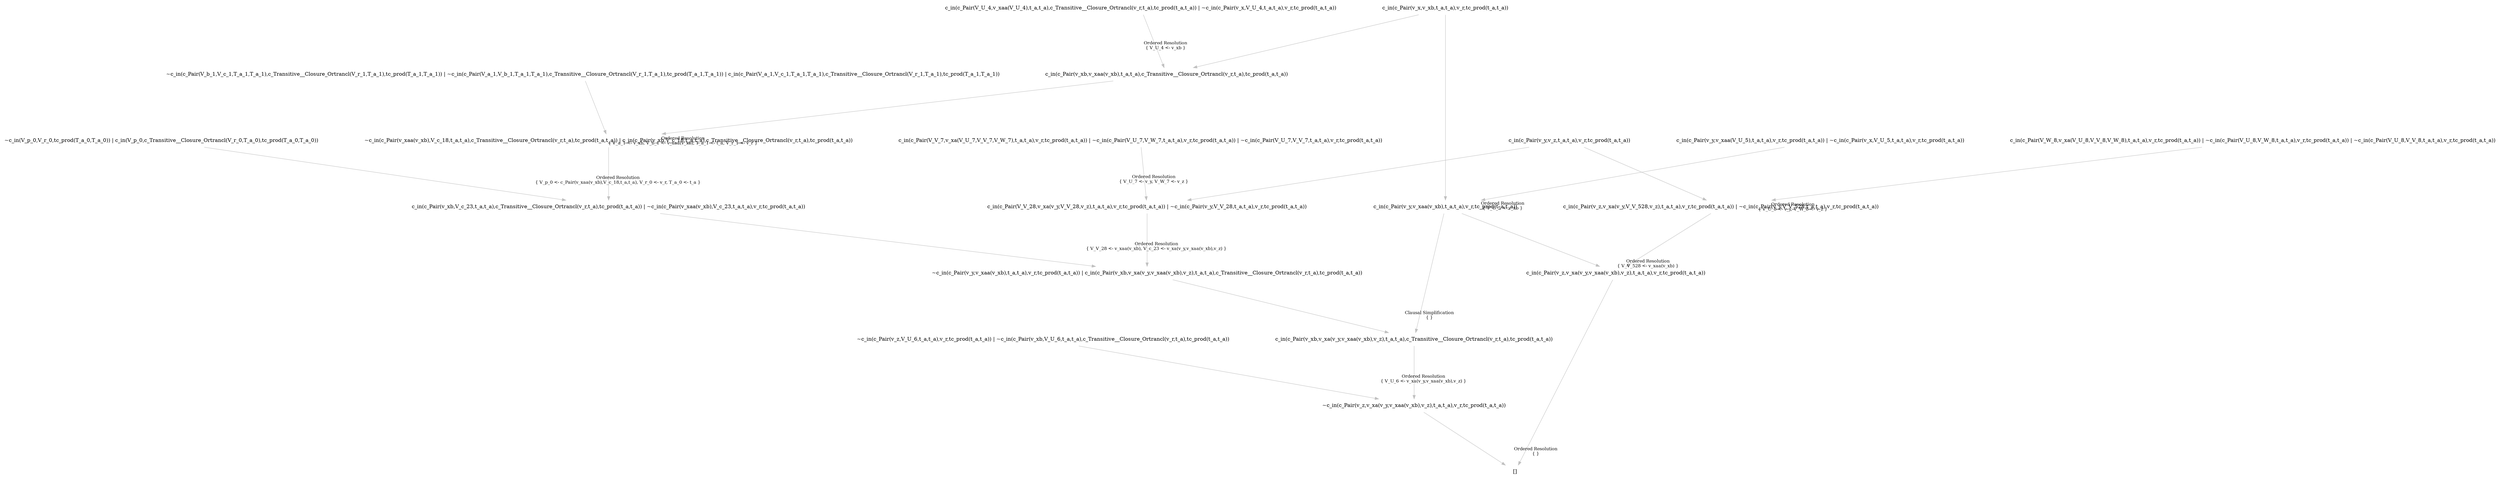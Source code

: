 digraph {
	nodesep="1.5"; ranksep=2;
	node [shape=plaintext];
	edge [color=gray];
	"c_in(c_Pair(v_z,v_xa(v_y,v_xaa(v_xb),v_z),t_a,t_a),v_r,tc_prod(t_a,t_a))" -> "[]" [labelfontcolor=black,labelfontsize="12",headlabel="Ordered Resolution\n{ }",labeldistance="6"];
	"c_in(c_Pair(v_z,v_xa(v_y,V_V_528,v_z),t_a,t_a),v_r,tc_prod(t_a,t_a)) | ~c_in(c_Pair(v_y,V_V_528,t_a,t_a),v_r,tc_prod(t_a,t_a))" -> "c_in(c_Pair(v_z,v_xa(v_y,v_xaa(v_xb),v_z),t_a,t_a),v_r,tc_prod(t_a,t_a))" [labelfontcolor=black,labelfontsize="12",headlabel="Ordered Resolution\n{ V_V_528 <- v_xaa(v_xb) }",labeldistance="6"];
	"c_in(c_Pair(V_W_8,v_xa(V_U_8,V_V_8,V_W_8),t_a,t_a),v_r,tc_prod(t_a,t_a)) | ~c_in(c_Pair(V_U_8,V_W_8,t_a,t_a),v_r,tc_prod(t_a,t_a)) | ~c_in(c_Pair(V_U_8,V_V_8,t_a,t_a),v_r,tc_prod(t_a,t_a))" -> "c_in(c_Pair(v_z,v_xa(v_y,V_V_528,v_z),t_a,t_a),v_r,tc_prod(t_a,t_a)) | ~c_in(c_Pair(v_y,V_V_528,t_a,t_a),v_r,tc_prod(t_a,t_a))" [labelfontcolor=black,labelfontsize="12",headlabel="Ordered Resolution\n{ V_U_8 <- v_y, V_W_8 <- v_z }",labeldistance="6"];
	"c_in(c_Pair(v_y,v_z,t_a,t_a),v_r,tc_prod(t_a,t_a))" -> "c_in(c_Pair(v_z,v_xa(v_y,V_V_528,v_z),t_a,t_a),v_r,tc_prod(t_a,t_a)) | ~c_in(c_Pair(v_y,V_V_528,t_a,t_a),v_r,tc_prod(t_a,t_a))" ;
	"c_in(c_Pair(v_y,v_xaa(v_xb),t_a,t_a),v_r,tc_prod(t_a,t_a))" -> "c_in(c_Pair(v_z,v_xa(v_y,v_xaa(v_xb),v_z),t_a,t_a),v_r,tc_prod(t_a,t_a))" ;
	"c_in(c_Pair(v_y,v_xaa(V_U_5),t_a,t_a),v_r,tc_prod(t_a,t_a)) | ~c_in(c_Pair(v_x,V_U_5,t_a,t_a),v_r,tc_prod(t_a,t_a))" -> "c_in(c_Pair(v_y,v_xaa(v_xb),t_a,t_a),v_r,tc_prod(t_a,t_a))" [labelfontcolor=black,labelfontsize="12",headlabel="Ordered Resolution\n{ V_U_5 <- v_xb }",labeldistance="6"];
	"c_in(c_Pair(v_x,v_xb,t_a,t_a),v_r,tc_prod(t_a,t_a))" -> "c_in(c_Pair(v_y,v_xaa(v_xb),t_a,t_a),v_r,tc_prod(t_a,t_a))" ;
	"~c_in(c_Pair(v_z,v_xa(v_y,v_xaa(v_xb),v_z),t_a,t_a),v_r,tc_prod(t_a,t_a))" -> "[]" ;
	"c_in(c_Pair(v_xb,v_xa(v_y,v_xaa(v_xb),v_z),t_a,t_a),c_Transitive__Closure_Ortrancl(v_r,t_a),tc_prod(t_a,t_a))" -> "~c_in(c_Pair(v_z,v_xa(v_y,v_xaa(v_xb),v_z),t_a,t_a),v_r,tc_prod(t_a,t_a))" [labelfontcolor=black,labelfontsize="12",headlabel="Ordered Resolution\n{ V_U_6 <- v_xa(v_y,v_xaa(v_xb),v_z) }",labeldistance="6"];
	"c_in(c_Pair(v_y,v_xaa(v_xb),t_a,t_a),v_r,tc_prod(t_a,t_a))" -> "c_in(c_Pair(v_xb,v_xa(v_y,v_xaa(v_xb),v_z),t_a,t_a),c_Transitive__Closure_Ortrancl(v_r,t_a),tc_prod(t_a,t_a))" [labelfontcolor=black,labelfontsize="12",headlabel="Clausal Simplification\n{ }",labeldistance="6"];
	"~c_in(c_Pair(v_y,v_xaa(v_xb),t_a,t_a),v_r,tc_prod(t_a,t_a)) | c_in(c_Pair(v_xb,v_xa(v_y,v_xaa(v_xb),v_z),t_a,t_a),c_Transitive__Closure_Ortrancl(v_r,t_a),tc_prod(t_a,t_a))" -> "c_in(c_Pair(v_xb,v_xa(v_y,v_xaa(v_xb),v_z),t_a,t_a),c_Transitive__Closure_Ortrancl(v_r,t_a),tc_prod(t_a,t_a))" ;
	"c_in(c_Pair(V_V_28,v_xa(v_y,V_V_28,v_z),t_a,t_a),v_r,tc_prod(t_a,t_a)) | ~c_in(c_Pair(v_y,V_V_28,t_a,t_a),v_r,tc_prod(t_a,t_a))" -> "~c_in(c_Pair(v_y,v_xaa(v_xb),t_a,t_a),v_r,tc_prod(t_a,t_a)) | c_in(c_Pair(v_xb,v_xa(v_y,v_xaa(v_xb),v_z),t_a,t_a),c_Transitive__Closure_Ortrancl(v_r,t_a),tc_prod(t_a,t_a))" [labelfontcolor=black,labelfontsize="12",headlabel="Ordered Resolution\n{ V_V_28 <- v_xaa(v_xb), V_c_23 <- v_xa(v_y,v_xaa(v_xb),v_z) }",labeldistance="6"];
	"c_in(c_Pair(V_V_7,v_xa(V_U_7,V_V_7,V_W_7),t_a,t_a),v_r,tc_prod(t_a,t_a)) | ~c_in(c_Pair(V_U_7,V_W_7,t_a,t_a),v_r,tc_prod(t_a,t_a)) | ~c_in(c_Pair(V_U_7,V_V_7,t_a,t_a),v_r,tc_prod(t_a,t_a))" -> "c_in(c_Pair(V_V_28,v_xa(v_y,V_V_28,v_z),t_a,t_a),v_r,tc_prod(t_a,t_a)) | ~c_in(c_Pair(v_y,V_V_28,t_a,t_a),v_r,tc_prod(t_a,t_a))" [labelfontcolor=black,labelfontsize="12",headlabel="Ordered Resolution\n{ V_U_7 <- v_y, V_W_7 <- v_z }",labeldistance="6"];
	"c_in(c_Pair(v_y,v_z,t_a,t_a),v_r,tc_prod(t_a,t_a))" -> "c_in(c_Pair(V_V_28,v_xa(v_y,V_V_28,v_z),t_a,t_a),v_r,tc_prod(t_a,t_a)) | ~c_in(c_Pair(v_y,V_V_28,t_a,t_a),v_r,tc_prod(t_a,t_a))" ;
	"c_in(c_Pair(v_xb,V_c_23,t_a,t_a),c_Transitive__Closure_Ortrancl(v_r,t_a),tc_prod(t_a,t_a)) | ~c_in(c_Pair(v_xaa(v_xb),V_c_23,t_a,t_a),v_r,tc_prod(t_a,t_a))" -> "~c_in(c_Pair(v_y,v_xaa(v_xb),t_a,t_a),v_r,tc_prod(t_a,t_a)) | c_in(c_Pair(v_xb,v_xa(v_y,v_xaa(v_xb),v_z),t_a,t_a),c_Transitive__Closure_Ortrancl(v_r,t_a),tc_prod(t_a,t_a))" ;
	"~c_in(c_Pair(v_xaa(v_xb),V_c_18,t_a,t_a),c_Transitive__Closure_Ortrancl(v_r,t_a),tc_prod(t_a,t_a)) | c_in(c_Pair(v_xb,V_c_18,t_a,t_a),c_Transitive__Closure_Ortrancl(v_r,t_a),tc_prod(t_a,t_a))" -> "c_in(c_Pair(v_xb,V_c_23,t_a,t_a),c_Transitive__Closure_Ortrancl(v_r,t_a),tc_prod(t_a,t_a)) | ~c_in(c_Pair(v_xaa(v_xb),V_c_23,t_a,t_a),v_r,tc_prod(t_a,t_a))" [labelfontcolor=black,labelfontsize="12",headlabel="Ordered Resolution\n{ V_p_0 <- c_Pair(v_xaa(v_xb),V_c_18,t_a,t_a), V_r_0 <- v_r, T_a_0 <- t_a }",labeldistance="6"];
	"c_in(c_Pair(v_xb,v_xaa(v_xb),t_a,t_a),c_Transitive__Closure_Ortrancl(v_r,t_a),tc_prod(t_a,t_a))" -> "~c_in(c_Pair(v_xaa(v_xb),V_c_18,t_a,t_a),c_Transitive__Closure_Ortrancl(v_r,t_a),tc_prod(t_a,t_a)) | c_in(c_Pair(v_xb,V_c_18,t_a,t_a),c_Transitive__Closure_Ortrancl(v_r,t_a),tc_prod(t_a,t_a))" [labelfontcolor=black,labelfontsize="12",headlabel="Ordered Resolution\n{ V_a_1 <- v_xb, V_b_1 <- v_xaa(v_xb), T_a_1 <- t_a, V_r_1 <- v_r }",labeldistance="6"];
	"c_in(c_Pair(V_U_4,v_xaa(V_U_4),t_a,t_a),c_Transitive__Closure_Ortrancl(v_r,t_a),tc_prod(t_a,t_a)) | ~c_in(c_Pair(v_x,V_U_4,t_a,t_a),v_r,tc_prod(t_a,t_a))" -> "c_in(c_Pair(v_xb,v_xaa(v_xb),t_a,t_a),c_Transitive__Closure_Ortrancl(v_r,t_a),tc_prod(t_a,t_a))" [labelfontcolor=black,labelfontsize="12",headlabel="Ordered Resolution\n{ V_U_4 <- v_xb }",labeldistance="6"];
	"c_in(c_Pair(v_x,v_xb,t_a,t_a),v_r,tc_prod(t_a,t_a))" -> "c_in(c_Pair(v_xb,v_xaa(v_xb),t_a,t_a),c_Transitive__Closure_Ortrancl(v_r,t_a),tc_prod(t_a,t_a))" ;
	"~c_in(c_Pair(V_b_1,V_c_1,T_a_1,T_a_1),c_Transitive__Closure_Ortrancl(V_r_1,T_a_1),tc_prod(T_a_1,T_a_1)) | ~c_in(c_Pair(V_a_1,V_b_1,T_a_1,T_a_1),c_Transitive__Closure_Ortrancl(V_r_1,T_a_1),tc_prod(T_a_1,T_a_1)) | c_in(c_Pair(V_a_1,V_c_1,T_a_1,T_a_1),c_Transitive__Closure_Ortrancl(V_r_1,T_a_1),tc_prod(T_a_1,T_a_1))" -> "~c_in(c_Pair(v_xaa(v_xb),V_c_18,t_a,t_a),c_Transitive__Closure_Ortrancl(v_r,t_a),tc_prod(t_a,t_a)) | c_in(c_Pair(v_xb,V_c_18,t_a,t_a),c_Transitive__Closure_Ortrancl(v_r,t_a),tc_prod(t_a,t_a))" ;
	"~c_in(V_p_0,V_r_0,tc_prod(T_a_0,T_a_0)) | c_in(V_p_0,c_Transitive__Closure_Ortrancl(V_r_0,T_a_0),tc_prod(T_a_0,T_a_0))" -> "c_in(c_Pair(v_xb,V_c_23,t_a,t_a),c_Transitive__Closure_Ortrancl(v_r,t_a),tc_prod(t_a,t_a)) | ~c_in(c_Pair(v_xaa(v_xb),V_c_23,t_a,t_a),v_r,tc_prod(t_a,t_a))" ;
	"~c_in(c_Pair(v_z,V_U_6,t_a,t_a),v_r,tc_prod(t_a,t_a)) | ~c_in(c_Pair(v_xb,V_U_6,t_a,t_a),c_Transitive__Closure_Ortrancl(v_r,t_a),tc_prod(t_a,t_a))" -> "~c_in(c_Pair(v_z,v_xa(v_y,v_xaa(v_xb),v_z),t_a,t_a),v_r,tc_prod(t_a,t_a))" ;
}

